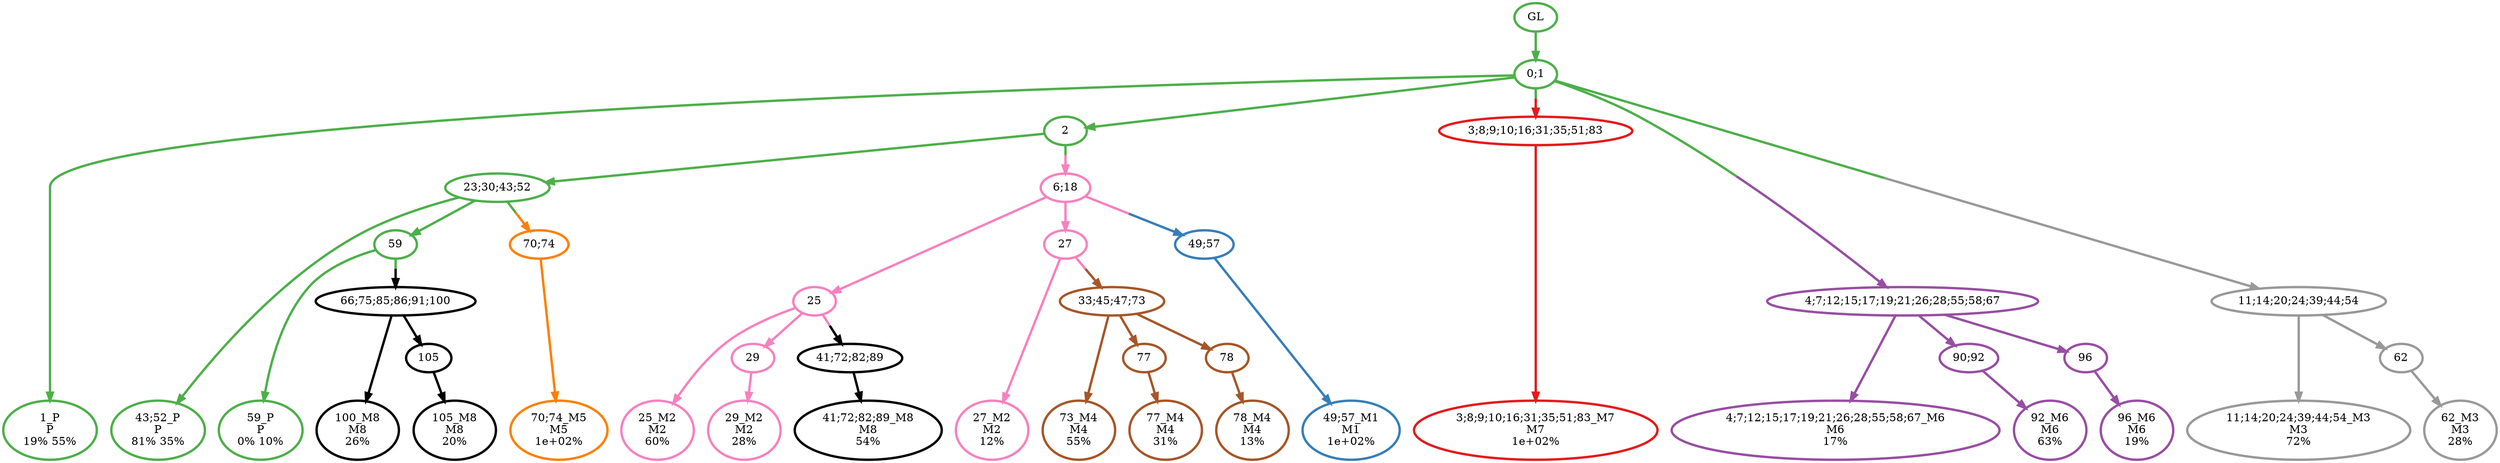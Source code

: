 digraph T {
	{
		rank=same
		40 [penwidth=3,colorscheme=set19,color=3,label="1_P\nP\n19% 55%"]
		37 [penwidth=3,colorscheme=set19,color=3,label="43;52_P\nP\n81% 35%"]
		35 [penwidth=3,colorscheme=set19,color=3,label="59_P\nP\n0% 10%"]
		34 [penwidth=3,colorscheme=set19,color=2,label="49;57_M1\nM1\n1e+02%"]
		32 [penwidth=3,colorscheme=set19,color=8,label="25_M2\nM2\n60%"]
		30 [penwidth=3,colorscheme=set19,color=8,label="29_M2\nM2\n28%"]
		28 [penwidth=3,colorscheme=set19,color=8,label="27_M2\nM2\n12%"]
		27 [penwidth=3,colorscheme=set19,color=9,label="11;14;20;24;39;44;54_M3\nM3\n72%"]
		25 [penwidth=3,colorscheme=set19,color=9,label="62_M3\nM3\n28%"]
		24 [penwidth=3,colorscheme=set19,color=7,label="73_M4\nM4\n55%"]
		22 [penwidth=3,colorscheme=set19,color=7,label="77_M4\nM4\n31%"]
		20 [penwidth=3,colorscheme=set19,color=7,label="78_M4\nM4\n13%"]
		19 [penwidth=3,colorscheme=set19,color=5,label="70;74_M5\nM5\n1e+02%"]
		18 [penwidth=3,colorscheme=set19,color=4,label="4;7;12;15;17;19;21;26;28;55;58;67_M6\nM6\n17%"]
		16 [penwidth=3,colorscheme=set19,color=4,label="92_M6\nM6\n63%"]
		14 [penwidth=3,colorscheme=set19,color=4,label="96_M6\nM6\n19%"]
		13 [penwidth=3,colorscheme=set19,color=1,label="3;8;9;10;16;31;35;51;83_M7\nM7\n1e+02%"]
		12 [penwidth=3,colorscheme=set19,color=10,label="41;72;82;89_M8\nM8\n54%"]
		11 [penwidth=3,colorscheme=set19,color=10,label="100_M8\nM8\n26%"]
		9 [penwidth=3,colorscheme=set19,color=10,label="105_M8\nM8\n20%"]
	}
	42 [penwidth=3,colorscheme=set19,color=3,label="GL"]
	41 [penwidth=3,colorscheme=set19,color=3,label="0;1"]
	39 [penwidth=3,colorscheme=set19,color=3,label="2"]
	38 [penwidth=3,colorscheme=set19,color=3,label="23;30;43;52"]
	36 [penwidth=3,colorscheme=set19,color=3,label="59"]
	33 [penwidth=3,colorscheme=set19,color=8,label="25"]
	31 [penwidth=3,colorscheme=set19,color=8,label="29"]
	29 [penwidth=3,colorscheme=set19,color=8,label="27"]
	26 [penwidth=3,colorscheme=set19,color=9,label="62"]
	23 [penwidth=3,colorscheme=set19,color=7,label="77"]
	21 [penwidth=3,colorscheme=set19,color=7,label="78"]
	17 [penwidth=3,colorscheme=set19,color=4,label="90;92"]
	15 [penwidth=3,colorscheme=set19,color=4,label="96"]
	10 [penwidth=3,colorscheme=set19,color=10,label="105"]
	8 [penwidth=3,colorscheme=set19,color=10,label="41;72;82;89"]
	7 [penwidth=3,colorscheme=set19,color=7,label="33;45;47;73"]
	6 [penwidth=3,colorscheme=set19,color=2,label="49;57"]
	5 [penwidth=3,colorscheme=set19,color=10,label="66;75;85;86;91;100"]
	4 [penwidth=3,colorscheme=set19,color=1,label="3;8;9;10;16;31;35;51;83"]
	3 [penwidth=3,colorscheme=set19,color=4,label="4;7;12;15;17;19;21;26;28;55;58;67"]
	2 [penwidth=3,colorscheme=set19,color=5,label="70;74"]
	1 [penwidth=3,colorscheme=set19,color=9,label="11;14;20;24;39;44;54"]
	0 [penwidth=3,colorscheme=set19,color=8,label="6;18"]
	42 -> 41 [penwidth=3,colorscheme=set19,color=3]
	41 -> 40 [penwidth=3,colorscheme=set19,color=3]
	41 -> 39 [penwidth=3,colorscheme=set19,color=3]
	41 -> 4 [penwidth=3,colorscheme=set19,color="3;0.5:1"]
	41 -> 3 [penwidth=3,colorscheme=set19,color="3;0.5:4"]
	41 -> 1 [penwidth=3,colorscheme=set19,color="3;0.5:9"]
	39 -> 38 [penwidth=3,colorscheme=set19,color=3]
	39 -> 0 [penwidth=3,colorscheme=set19,color="3;0.5:8"]
	38 -> 37 [penwidth=3,colorscheme=set19,color=3]
	38 -> 36 [penwidth=3,colorscheme=set19,color=3]
	38 -> 2 [penwidth=3,colorscheme=set19,color="3;0.5:5"]
	36 -> 35 [penwidth=3,colorscheme=set19,color=3]
	36 -> 5 [penwidth=3,colorscheme=set19,color="3;0.5:10"]
	33 -> 32 [penwidth=3,colorscheme=set19,color=8]
	33 -> 31 [penwidth=3,colorscheme=set19,color=8]
	33 -> 8 [penwidth=3,colorscheme=set19,color="8;0.5:10"]
	31 -> 30 [penwidth=3,colorscheme=set19,color=8]
	29 -> 28 [penwidth=3,colorscheme=set19,color=8]
	29 -> 7 [penwidth=3,colorscheme=set19,color="8;0.5:7"]
	26 -> 25 [penwidth=3,colorscheme=set19,color=9]
	23 -> 22 [penwidth=3,colorscheme=set19,color=7]
	21 -> 20 [penwidth=3,colorscheme=set19,color=7]
	17 -> 16 [penwidth=3,colorscheme=set19,color=4]
	15 -> 14 [penwidth=3,colorscheme=set19,color=4]
	10 -> 9 [penwidth=3,colorscheme=set19,color=10]
	8 -> 12 [penwidth=3,colorscheme=set19,color=10]
	7 -> 24 [penwidth=3,colorscheme=set19,color=7]
	7 -> 23 [penwidth=3,colorscheme=set19,color=7]
	7 -> 21 [penwidth=3,colorscheme=set19,color=7]
	6 -> 34 [penwidth=3,colorscheme=set19,color=2]
	5 -> 11 [penwidth=3,colorscheme=set19,color=10]
	5 -> 10 [penwidth=3,colorscheme=set19,color=10]
	4 -> 13 [penwidth=3,colorscheme=set19,color=1]
	3 -> 18 [penwidth=3,colorscheme=set19,color=4]
	3 -> 17 [penwidth=3,colorscheme=set19,color=4]
	3 -> 15 [penwidth=3,colorscheme=set19,color=4]
	2 -> 19 [penwidth=3,colorscheme=set19,color=5]
	1 -> 27 [penwidth=3,colorscheme=set19,color=9]
	1 -> 26 [penwidth=3,colorscheme=set19,color=9]
	0 -> 33 [penwidth=3,colorscheme=set19,color=8]
	0 -> 29 [penwidth=3,colorscheme=set19,color=8]
	0 -> 6 [penwidth=3,colorscheme=set19,color="8;0.5:2"]
}
